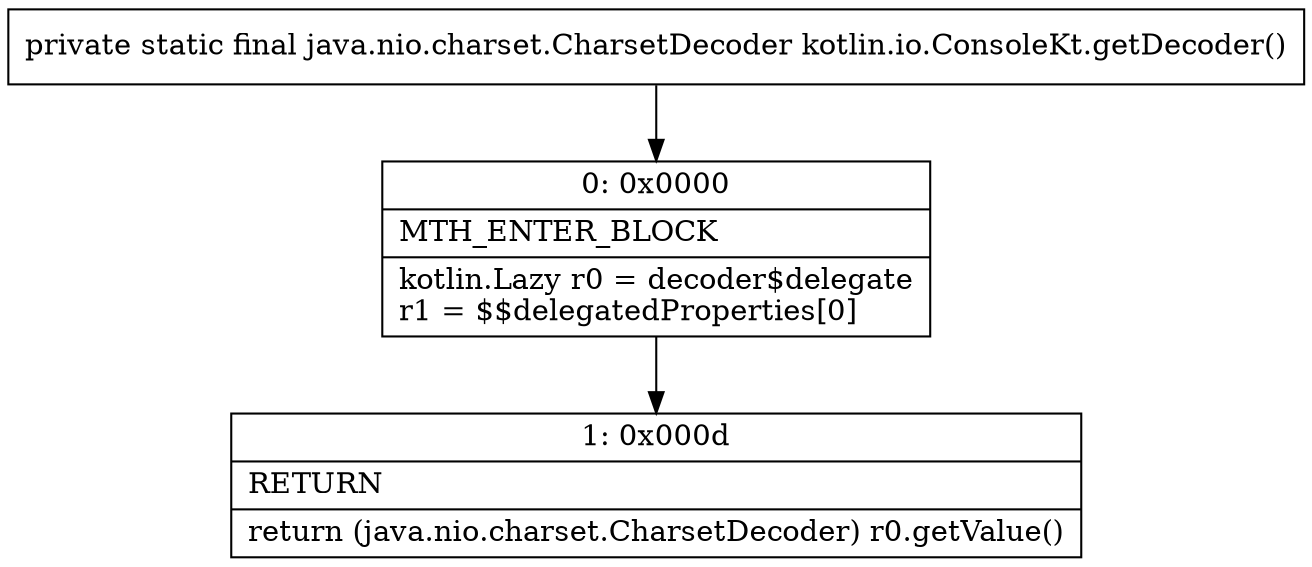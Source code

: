 digraph "CFG forkotlin.io.ConsoleKt.getDecoder()Ljava\/nio\/charset\/CharsetDecoder;" {
Node_0 [shape=record,label="{0\:\ 0x0000|MTH_ENTER_BLOCK\l|kotlin.Lazy r0 = decoder$delegate\lr1 = $$delegatedProperties[0]\l}"];
Node_1 [shape=record,label="{1\:\ 0x000d|RETURN\l|return (java.nio.charset.CharsetDecoder) r0.getValue()\l}"];
MethodNode[shape=record,label="{private static final java.nio.charset.CharsetDecoder kotlin.io.ConsoleKt.getDecoder() }"];
MethodNode -> Node_0;
Node_0 -> Node_1;
}

